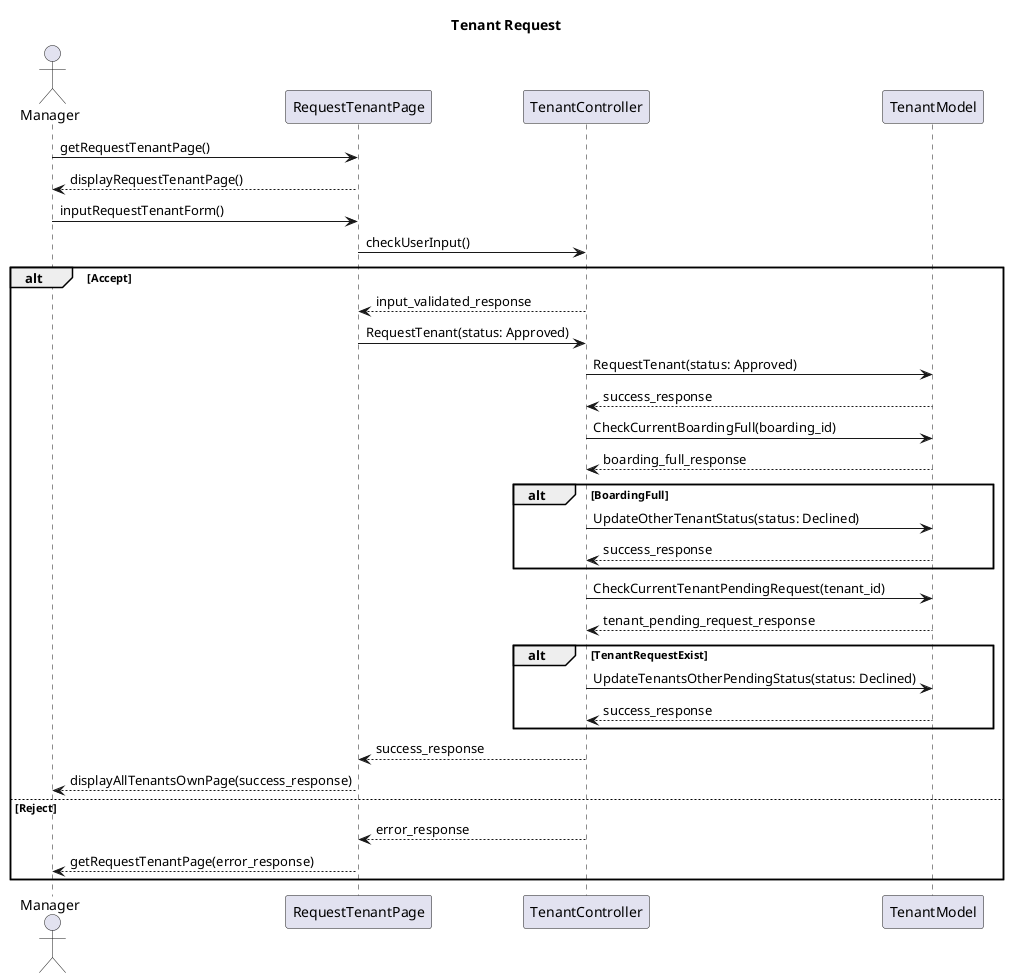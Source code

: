 @startuml
title Tenant Request
actor Manager as act
participant RequestTenantPage as view
participant TenantController as ctrl
participant TenantModel as model

act -> view : getRequestTenantPage()
act <-- view : displayRequestTenantPage()

    act->view : inputRequestTenantForm()
    view->ctrl : checkUserInput()
        alt Accept
        ctrl-->view:input_validated_response
        view->ctrl: RequestTenant(status: Approved)
        ctrl->model: RequestTenant(status: Approved)
        model --> ctrl: success_response
        ctrl->model :CheckCurrentBoardingFull(boarding_id)
        model --> ctrl: boarding_full_response
            alt BoardingFull
            ctrl->model: UpdateOtherTenantStatus(status: Declined)
            model --> ctrl: success_response
            end

        ctrl->model :CheckCurrentTenantPendingRequest(tenant_id)
        model --> ctrl: tenant_pending_request_response
            alt TenantRequestExist
            ctrl->model: UpdateTenantsOtherPendingStatus(status: Declined)
            model --> ctrl: success_response
            end
        
        ctrl --> view: success_response
        view-->act: displayAllTenantsOwnPage(success_response)
        else Reject
        ctrl --> view: error_response
        view-->act: getRequestTenantPage(error_response)
        end


@enduml
